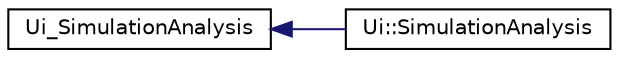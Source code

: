digraph "Graphical Class Hierarchy"
{
 // LATEX_PDF_SIZE
  edge [fontname="Helvetica",fontsize="10",labelfontname="Helvetica",labelfontsize="10"];
  node [fontname="Helvetica",fontsize="10",shape=record];
  rankdir="LR";
  Node0 [label="Ui_SimulationAnalysis",height=0.2,width=0.4,color="black", fillcolor="white", style="filled",URL="$class_ui___simulation_analysis.html",tooltip=" "];
  Node0 -> Node1 [dir="back",color="midnightblue",fontsize="10",style="solid",fontname="Helvetica"];
  Node1 [label="Ui::SimulationAnalysis",height=0.2,width=0.4,color="black", fillcolor="white", style="filled",URL="$class_ui_1_1_simulation_analysis.html",tooltip=" "];
}
